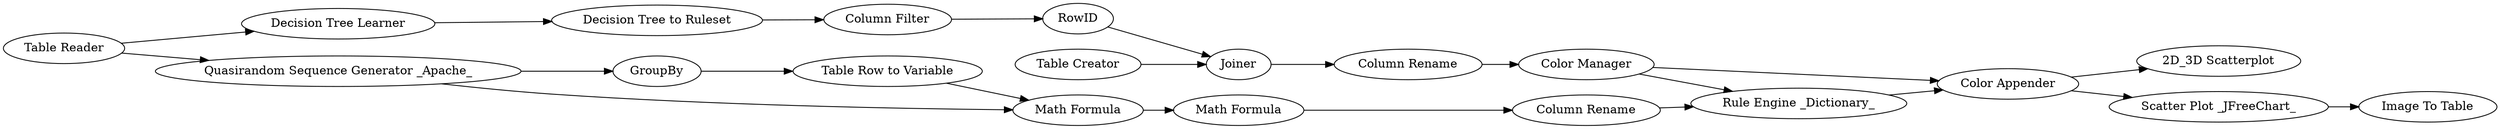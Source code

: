 digraph {
	"6845365923627888538_130" [label="Rule Engine _Dictionary_"]
	"6845365923627888538_125" [label="Column Rename"]
	"6845365923627888538_94" [label=RowID]
	"6845365923627888538_96" [label="Column Rename"]
	"6845365923627888538_88" [label=Joiner]
	"6845365923627888538_92" [label="Decision Tree Learner"]
	"6845365923627888538_97" [label="Table Creator"]
	"6845365923627888538_132" [label="2D_3D Scatterplot"]
	"6845365923627888538_89" [label="Decision Tree to Ruleset"]
	"6845365923627888538_127" [label="Color Manager"]
	"6845365923627888538_123" [label="Math Formula"]
	"6845365923627888538_131" [label="Image To Table"]
	"6845365923627888538_121" [label="Table Row to Variable"]
	"6845365923627888538_129" [label="Scatter Plot _JFreeChart_"]
	"6845365923627888538_119" [label="Quasirandom Sequence Generator _Apache_"]
	"6845365923627888538_91" [label="Column Filter"]
	"6845365923627888538_120" [label=GroupBy]
	"6845365923627888538_12" [label="Table Reader"]
	"6845365923627888538_128" [label="Color Appender"]
	"6845365923627888538_122" [label="Math Formula"]
	"6845365923627888538_97" -> "6845365923627888538_88"
	"6845365923627888538_123" -> "6845365923627888538_125"
	"6845365923627888538_12" -> "6845365923627888538_119"
	"6845365923627888538_129" -> "6845365923627888538_131"
	"6845365923627888538_120" -> "6845365923627888538_121"
	"6845365923627888538_94" -> "6845365923627888538_88"
	"6845365923627888538_128" -> "6845365923627888538_129"
	"6845365923627888538_119" -> "6845365923627888538_120"
	"6845365923627888538_121" -> "6845365923627888538_122"
	"6845365923627888538_127" -> "6845365923627888538_128"
	"6845365923627888538_91" -> "6845365923627888538_94"
	"6845365923627888538_12" -> "6845365923627888538_92"
	"6845365923627888538_89" -> "6845365923627888538_91"
	"6845365923627888538_88" -> "6845365923627888538_96"
	"6845365923627888538_130" -> "6845365923627888538_128"
	"6845365923627888538_119" -> "6845365923627888538_122"
	"6845365923627888538_92" -> "6845365923627888538_89"
	"6845365923627888538_125" -> "6845365923627888538_130"
	"6845365923627888538_128" -> "6845365923627888538_132"
	"6845365923627888538_122" -> "6845365923627888538_123"
	"6845365923627888538_96" -> "6845365923627888538_127"
	"6845365923627888538_127" -> "6845365923627888538_130"
	rankdir=LR
}

